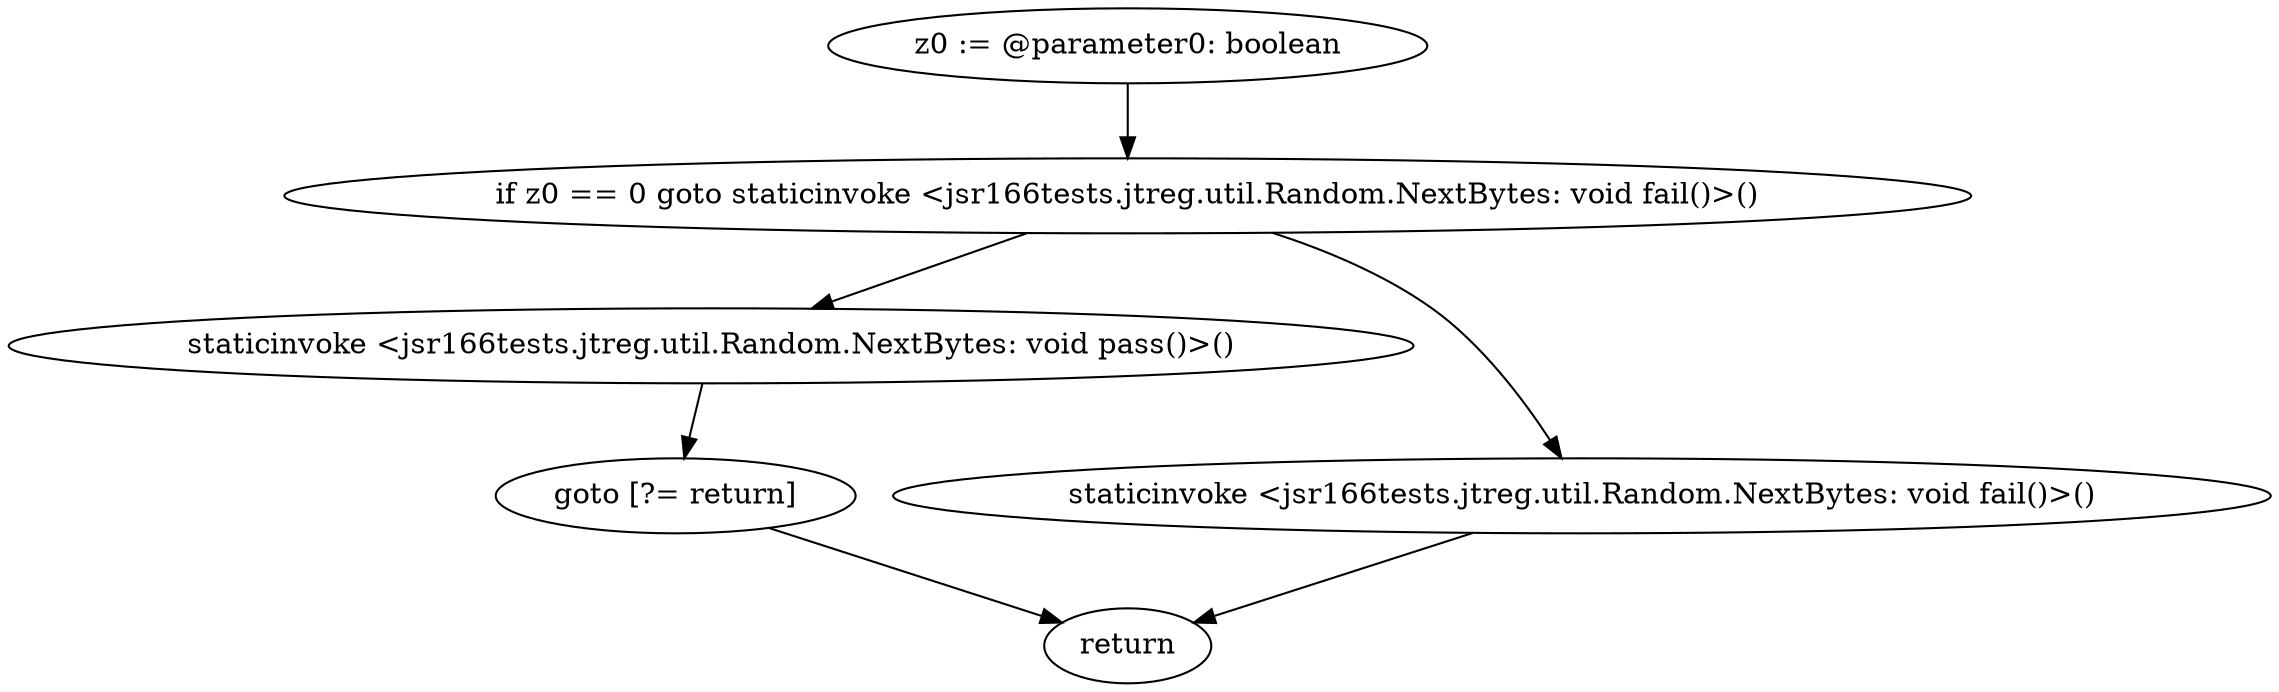 digraph "unitGraph" {
    "z0 := @parameter0: boolean"
    "if z0 == 0 goto staticinvoke <jsr166tests.jtreg.util.Random.NextBytes: void fail()>()"
    "staticinvoke <jsr166tests.jtreg.util.Random.NextBytes: void pass()>()"
    "goto [?= return]"
    "staticinvoke <jsr166tests.jtreg.util.Random.NextBytes: void fail()>()"
    "return"
    "z0 := @parameter0: boolean"->"if z0 == 0 goto staticinvoke <jsr166tests.jtreg.util.Random.NextBytes: void fail()>()";
    "if z0 == 0 goto staticinvoke <jsr166tests.jtreg.util.Random.NextBytes: void fail()>()"->"staticinvoke <jsr166tests.jtreg.util.Random.NextBytes: void pass()>()";
    "if z0 == 0 goto staticinvoke <jsr166tests.jtreg.util.Random.NextBytes: void fail()>()"->"staticinvoke <jsr166tests.jtreg.util.Random.NextBytes: void fail()>()";
    "staticinvoke <jsr166tests.jtreg.util.Random.NextBytes: void pass()>()"->"goto [?= return]";
    "goto [?= return]"->"return";
    "staticinvoke <jsr166tests.jtreg.util.Random.NextBytes: void fail()>()"->"return";
}
